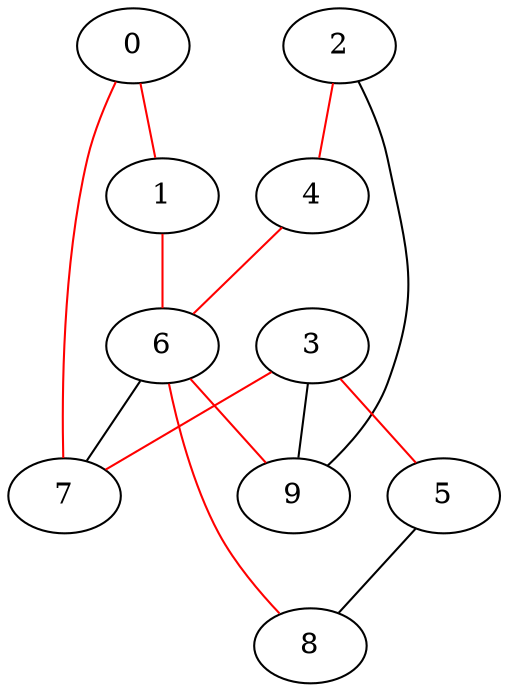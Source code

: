 graph three{
	0 -- 1[color=red];
	0 -- 7[color=red];
	1 -- 6[color=red];
	2 -- 4[color=red];
	2 -- 9;
	3 -- 5[color=red];
	3 -- 7[color=red];
	3 -- 9;
	4 -- 6[color=red];
	5 -- 8;
	6 -- 7;
	6 -- 8[color=red];
	6 -- 9[color=red];
	7;
	8;
	9
}
